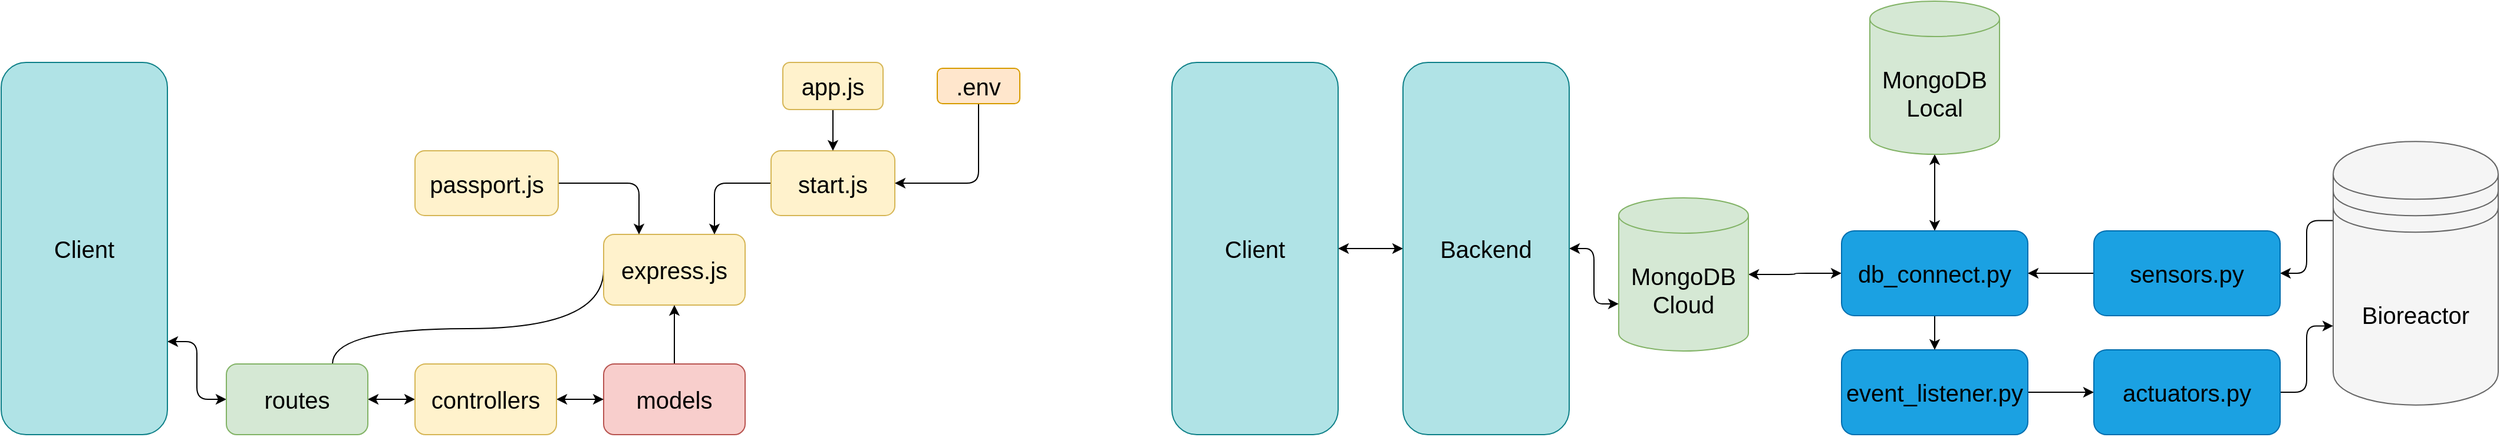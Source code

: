 <mxfile>
    <diagram id="_fO-0qVLtvQtgHuVrZ_L" name="Page-1">
        <mxGraphModel dx="2440" dy="1092" grid="0" gridSize="10" guides="1" tooltips="1" connect="1" arrows="1" fold="1" page="1" pageScale="1" pageWidth="850" pageHeight="1100" background="#ffffff" math="0" shadow="0">
            <root>
                <mxCell id="0"/>
                <mxCell id="1" parent="0"/>
                <mxCell id="70" style="edgeStyle=orthogonalEdgeStyle;html=1;exitX=0;exitY=0.5;exitDx=0;exitDy=0;entryX=0.75;entryY=0;entryDx=0;entryDy=0;strokeColor=#000000;fontColor=#000000;startArrow=none;startFill=0;endArrow=none;endFill=0;curved=1;" parent="1" source="21" target="44" edge="1">
                    <mxGeometry relative="1" as="geometry">
                        <Array as="points">
                            <mxPoint x="1218" y="571"/>
                            <mxPoint x="988" y="571"/>
                        </Array>
                    </mxGeometry>
                </mxCell>
                <mxCell id="21" value="express.js" style="rounded=1;whiteSpace=wrap;html=1;hachureGap=4;fontFamily=Helvetica;fontSize=20;labelBackgroundColor=none;shadow=0;fillColor=#fff2cc;strokeColor=#d6b656;fontColor=#000000;" parent="1" vertex="1">
                    <mxGeometry x="1218" y="491" width="120" height="60" as="geometry"/>
                </mxCell>
                <mxCell id="27" style="edgeStyle=orthogonalEdgeStyle;hachureGap=4;html=1;exitX=0;exitY=0.5;exitDx=0;exitDy=0;fontFamily=Helvetica;fontSize=16;fontColor=#000000;labelBackgroundColor=none;shadow=0;fillColor=#f5f5f5;strokeColor=#000000;" parent="1" source="24" target="21" edge="1">
                    <mxGeometry relative="1" as="geometry">
                        <Array as="points">
                            <mxPoint x="1312" y="448"/>
                        </Array>
                    </mxGeometry>
                </mxCell>
                <mxCell id="24" value="start.js" style="rounded=1;whiteSpace=wrap;html=1;hachureGap=4;fontFamily=Helvetica;fontSize=20;labelBackgroundColor=none;shadow=0;fillColor=#fff2cc;strokeColor=#d6b656;fontColor=#000000;" parent="1" vertex="1">
                    <mxGeometry x="1360" y="420" width="105" height="55" as="geometry"/>
                </mxCell>
                <mxCell id="73" style="edgeStyle=orthogonalEdgeStyle;html=1;exitX=0.5;exitY=1;exitDx=0;exitDy=0;entryX=1;entryY=0.5;entryDx=0;entryDy=0;strokeColor=#000000;fontColor=#000000;startArrow=none;startFill=0;endArrow=classic;endFill=1;" parent="1" source="28" target="24" edge="1">
                    <mxGeometry relative="1" as="geometry"/>
                </mxCell>
                <mxCell id="28" value=".env" style="rounded=1;whiteSpace=wrap;html=1;hachureGap=4;fontFamily=Helvetica;fontSize=20;labelBackgroundColor=none;shadow=0;fillColor=#ffe6cc;strokeColor=#d79b00;fontColor=#000000;" parent="1" vertex="1">
                    <mxGeometry x="1501" y="350" width="70" height="30" as="geometry"/>
                </mxCell>
                <mxCell id="31" style="edgeStyle=none;hachureGap=4;html=1;exitX=0.5;exitY=1;exitDx=0;exitDy=0;entryX=0.5;entryY=0;entryDx=0;entryDy=0;fontFamily=Helvetica;fontSize=16;fontColor=#000000;labelBackgroundColor=none;shadow=0;fillColor=#f5f5f5;strokeColor=#000000;" parent="1" source="30" target="24" edge="1">
                    <mxGeometry relative="1" as="geometry"/>
                </mxCell>
                <mxCell id="30" value="app.js" style="rounded=1;whiteSpace=wrap;html=1;hachureGap=4;fontFamily=Helvetica;fontSize=20;labelBackgroundColor=none;shadow=0;fillColor=#fff2cc;strokeColor=#d6b656;fontColor=#000000;" parent="1" vertex="1">
                    <mxGeometry x="1370" y="345" width="85" height="40" as="geometry"/>
                </mxCell>
                <mxCell id="100" style="edgeStyle=orthogonalEdgeStyle;rounded=1;sketch=0;hachureGap=4;jiggle=2;curveFitting=1;html=1;exitX=1;exitY=0.5;exitDx=0;exitDy=0;exitPerimeter=0;entryX=0;entryY=0.5;entryDx=0;entryDy=0;strokeColor=#000000;fontFamily=Architects Daughter;fontSource=https%3A%2F%2Ffonts.googleapis.com%2Fcss%3Ffamily%3DArchitects%2BDaughter;fontSize=46;fontColor=#000000;startArrow=classic;startFill=1;" edge="1" parent="1" source="32" target="83">
                    <mxGeometry relative="1" as="geometry"/>
                </mxCell>
                <mxCell id="32" value="MongoDB Cloud" style="shape=cylinder3;whiteSpace=wrap;html=1;boundedLbl=1;backgroundOutline=1;size=15;hachureGap=4;fontFamily=Helvetica;fontSize=20;labelBackgroundColor=none;shadow=0;fillColor=#d5e8d4;strokeColor=#82b366;fontColor=#000000;" parent="1" vertex="1">
                    <mxGeometry x="2079" y="459.99" width="110" height="130" as="geometry"/>
                </mxCell>
                <mxCell id="58" style="edgeStyle=none;html=1;exitX=0.5;exitY=0;exitDx=0;exitDy=0;entryX=0.5;entryY=1;entryDx=0;entryDy=0;startArrow=none;startFill=0;endArrow=classic;endFill=1;strokeColor=#000000;" parent="1" source="39" target="21" edge="1">
                    <mxGeometry relative="1" as="geometry"/>
                </mxCell>
                <mxCell id="39" value="models" style="rounded=1;whiteSpace=wrap;html=1;hachureGap=4;fontFamily=Helvetica;fontSize=20;labelBackgroundColor=none;shadow=0;fillColor=#f8cecc;strokeColor=#b85450;fontColor=#000000;" parent="1" vertex="1">
                    <mxGeometry x="1218" y="601" width="120" height="60" as="geometry"/>
                </mxCell>
                <mxCell id="46" style="edgeStyle=orthogonalEdgeStyle;curved=1;hachureGap=4;html=1;exitX=0;exitY=0.5;exitDx=0;exitDy=0;entryX=1;entryY=0.5;entryDx=0;entryDy=0;fontFamily=Helvetica;fontSize=16;fontColor=#000000;labelBackgroundColor=none;shadow=0;fillColor=#f5f5f5;strokeColor=#000000;startArrow=classic;startFill=1;endArrow=classic;endFill=1;" parent="1" source="42" target="44" edge="1">
                    <mxGeometry relative="1" as="geometry"/>
                </mxCell>
                <mxCell id="60" style="edgeStyle=none;html=1;exitX=1;exitY=0.5;exitDx=0;exitDy=0;entryX=0;entryY=0.5;entryDx=0;entryDy=0;strokeColor=#000000;startArrow=classic;startFill=1;endArrow=classic;endFill=1;" parent="1" source="42" target="39" edge="1">
                    <mxGeometry relative="1" as="geometry"/>
                </mxCell>
                <mxCell id="42" value="controllers" style="rounded=1;whiteSpace=wrap;html=1;hachureGap=4;fontFamily=Helvetica;fontSize=20;labelBackgroundColor=none;shadow=0;fillColor=#fff2cc;strokeColor=#d6b656;fontColor=#000000;" parent="1" vertex="1">
                    <mxGeometry x="1058" y="601" width="120" height="60" as="geometry"/>
                </mxCell>
                <mxCell id="95" style="edgeStyle=orthogonalEdgeStyle;rounded=1;sketch=0;hachureGap=4;jiggle=2;curveFitting=1;html=1;exitX=0;exitY=0.5;exitDx=0;exitDy=0;entryX=1;entryY=0.75;entryDx=0;entryDy=0;strokeColor=#000000;fontFamily=Architects Daughter;fontSource=https%3A%2F%2Ffonts.googleapis.com%2Fcss%3Ffamily%3DArchitects%2BDaughter;fontSize=16;startArrow=classic;startFill=1;" edge="1" parent="1" source="44" target="61">
                    <mxGeometry relative="1" as="geometry"/>
                </mxCell>
                <mxCell id="44" value="routes" style="rounded=1;whiteSpace=wrap;html=1;hachureGap=4;fontFamily=Helvetica;fontSize=20;labelBackgroundColor=none;shadow=0;fillColor=#d5e8d4;strokeColor=#82b366;fontColor=#000000;" parent="1" vertex="1">
                    <mxGeometry x="898" y="601" width="120" height="60" as="geometry"/>
                </mxCell>
                <mxCell id="88" style="edgeStyle=orthogonalEdgeStyle;rounded=1;sketch=0;hachureGap=4;jiggle=2;curveFitting=1;html=1;exitX=1;exitY=0.5;exitDx=0;exitDy=0;entryX=0;entryY=0.5;entryDx=0;entryDy=0;strokeColor=#000000;fontFamily=Architects Daughter;fontSource=https%3A%2F%2Ffonts.googleapis.com%2Fcss%3Ffamily%3DArchitects%2BDaughter;fontSize=16;" edge="1" parent="1" source="50" target="87">
                    <mxGeometry relative="1" as="geometry"/>
                </mxCell>
                <mxCell id="50" value="event_listener.py" style="rounded=1;whiteSpace=wrap;html=1;hachureGap=4;fontFamily=Helvetica;fontSize=20;labelBackgroundColor=none;shadow=0;fillColor=#1ba1e2;strokeColor=#006EAF;fontColor=#000000;glass=0;" parent="1" vertex="1">
                    <mxGeometry x="2268" y="588.99" width="158" height="72.01" as="geometry"/>
                </mxCell>
                <mxCell id="91" style="edgeStyle=orthogonalEdgeStyle;rounded=1;sketch=0;hachureGap=4;jiggle=2;curveFitting=1;html=1;exitX=0;exitY=0.3;exitDx=0;exitDy=0;entryX=1;entryY=0.5;entryDx=0;entryDy=0;strokeColor=#000000;fontFamily=Architects Daughter;fontSource=https%3A%2F%2Ffonts.googleapis.com%2Fcss%3Ffamily%3DArchitects%2BDaughter;fontSize=16;" edge="1" parent="1" source="54" target="90">
                    <mxGeometry relative="1" as="geometry"/>
                </mxCell>
                <mxCell id="54" value="Bioreactor" style="shape=datastore;whiteSpace=wrap;html=1;hachureGap=4;fontFamily=Helvetica;fontSize=20;labelBackgroundColor=none;shadow=0;fillColor=#f5f5f5;strokeColor=#666666;fontColor=#000000;" parent="1" vertex="1">
                    <mxGeometry x="2685" y="412.11" width="140" height="223.75" as="geometry"/>
                </mxCell>
                <mxCell id="61" value="Client" style="rounded=1;whiteSpace=wrap;html=1;hachureGap=4;fontFamily=Helvetica;fontSize=20;labelBackgroundColor=none;shadow=0;fillColor=#b0e3e6;strokeColor=#0e8088;fontColor=#000000;" parent="1" vertex="1">
                    <mxGeometry x="707" y="345" width="141" height="316" as="geometry"/>
                </mxCell>
                <mxCell id="82" style="edgeStyle=orthogonalEdgeStyle;html=1;exitX=1;exitY=0.5;exitDx=0;exitDy=0;entryX=0.25;entryY=0;entryDx=0;entryDy=0;strokeColor=#000000;" parent="1" source="80" target="21" edge="1">
                    <mxGeometry relative="1" as="geometry"/>
                </mxCell>
                <mxCell id="80" value="passport.js" style="rounded=1;whiteSpace=wrap;html=1;hachureGap=4;fontFamily=Helvetica;fontSize=20;labelBackgroundColor=none;shadow=0;fillColor=#fff2cc;strokeColor=#d6b656;fontColor=#000000;" parent="1" vertex="1">
                    <mxGeometry x="1058" y="420" width="121.5" height="55" as="geometry"/>
                </mxCell>
                <mxCell id="86" style="edgeStyle=none;rounded=1;sketch=0;hachureGap=4;jiggle=2;curveFitting=1;html=1;exitX=0.5;exitY=1;exitDx=0;exitDy=0;entryX=0.5;entryY=0;entryDx=0;entryDy=0;strokeColor=#000000;fontFamily=Architects Daughter;fontSource=https%3A%2F%2Ffonts.googleapis.com%2Fcss%3Ffamily%3DArchitects%2BDaughter;fontSize=16;" edge="1" parent="1" source="83" target="50">
                    <mxGeometry relative="1" as="geometry"/>
                </mxCell>
                <mxCell id="94" style="edgeStyle=orthogonalEdgeStyle;rounded=1;sketch=0;hachureGap=4;jiggle=2;curveFitting=1;html=1;exitX=0.5;exitY=0;exitDx=0;exitDy=0;entryX=0.5;entryY=1;entryDx=0;entryDy=0;entryPerimeter=0;strokeColor=#000000;fontFamily=Architects Daughter;fontSource=https%3A%2F%2Ffonts.googleapis.com%2Fcss%3Ffamily%3DArchitects%2BDaughter;fontSize=16;startArrow=classic;startFill=1;" edge="1" parent="1" source="83" target="93">
                    <mxGeometry relative="1" as="geometry"/>
                </mxCell>
                <mxCell id="83" value="db_connect.py" style="rounded=1;whiteSpace=wrap;html=1;hachureGap=4;fontFamily=Helvetica;fontSize=20;labelBackgroundColor=none;shadow=0;fillColor=#1ba1e2;strokeColor=#006EAF;fontColor=#000000;glass=0;" vertex="1" parent="1">
                    <mxGeometry x="2268" y="487.98" width="158" height="72.01" as="geometry"/>
                </mxCell>
                <mxCell id="89" style="edgeStyle=orthogonalEdgeStyle;rounded=1;sketch=0;hachureGap=4;jiggle=2;curveFitting=1;html=1;exitX=1;exitY=0.5;exitDx=0;exitDy=0;entryX=0;entryY=0.7;entryDx=0;entryDy=0;strokeColor=#000000;fontFamily=Architects Daughter;fontSource=https%3A%2F%2Ffonts.googleapis.com%2Fcss%3Ffamily%3DArchitects%2BDaughter;fontSize=16;" edge="1" parent="1" source="87" target="54">
                    <mxGeometry relative="1" as="geometry"/>
                </mxCell>
                <mxCell id="87" value="actuators.py" style="rounded=1;whiteSpace=wrap;html=1;hachureGap=4;fontFamily=Helvetica;fontSize=20;labelBackgroundColor=none;shadow=0;fillColor=#1ba1e2;strokeColor=#006EAF;fontColor=#000000;glass=0;" vertex="1" parent="1">
                    <mxGeometry x="2482" y="588.99" width="158" height="72.01" as="geometry"/>
                </mxCell>
                <mxCell id="92" style="edgeStyle=orthogonalEdgeStyle;rounded=1;sketch=0;hachureGap=4;jiggle=2;curveFitting=1;html=1;exitX=0;exitY=0.5;exitDx=0;exitDy=0;entryX=1;entryY=0.5;entryDx=0;entryDy=0;strokeColor=#000000;fontFamily=Architects Daughter;fontSource=https%3A%2F%2Ffonts.googleapis.com%2Fcss%3Ffamily%3DArchitects%2BDaughter;fontSize=16;" edge="1" parent="1" source="90" target="83">
                    <mxGeometry relative="1" as="geometry"/>
                </mxCell>
                <mxCell id="90" value="sensors.py" style="rounded=1;whiteSpace=wrap;html=1;hachureGap=4;fontFamily=Helvetica;fontSize=20;labelBackgroundColor=none;shadow=0;fillColor=#1ba1e2;strokeColor=#006EAF;fontColor=#000000;glass=0;" vertex="1" parent="1">
                    <mxGeometry x="2482" y="487.98" width="158" height="72.01" as="geometry"/>
                </mxCell>
                <mxCell id="93" value="MongoDB Local" style="shape=cylinder3;whiteSpace=wrap;html=1;boundedLbl=1;backgroundOutline=1;size=15;hachureGap=4;fontFamily=Helvetica;fontSize=20;labelBackgroundColor=none;shadow=0;fillColor=#d5e8d4;strokeColor=#82b366;fontColor=#000000;" vertex="1" parent="1">
                    <mxGeometry x="2292" y="292.99" width="110" height="130" as="geometry"/>
                </mxCell>
                <mxCell id="103" style="edgeStyle=orthogonalEdgeStyle;rounded=1;sketch=0;hachureGap=4;jiggle=2;curveFitting=1;html=1;exitX=1;exitY=0.5;exitDx=0;exitDy=0;entryX=0;entryY=0.5;entryDx=0;entryDy=0;strokeColor=#000000;fontFamily=Architects Daughter;fontSource=https%3A%2F%2Ffonts.googleapis.com%2Fcss%3Ffamily%3DArchitects%2BDaughter;fontSize=46;fontColor=#000000;startArrow=classic;startFill=1;" edge="1" parent="1" source="101" target="102">
                    <mxGeometry relative="1" as="geometry"/>
                </mxCell>
                <mxCell id="101" value="Client" style="rounded=1;whiteSpace=wrap;html=1;hachureGap=4;fontFamily=Helvetica;fontSize=20;labelBackgroundColor=none;shadow=0;fillColor=#b0e3e6;strokeColor=#0e8088;fontColor=#000000;" vertex="1" parent="1">
                    <mxGeometry x="1700" y="345" width="141" height="316" as="geometry"/>
                </mxCell>
                <mxCell id="104" style="edgeStyle=orthogonalEdgeStyle;rounded=1;sketch=0;hachureGap=4;jiggle=2;curveFitting=1;html=1;exitX=1;exitY=0.5;exitDx=0;exitDy=0;entryX=0;entryY=0;entryDx=0;entryDy=90;entryPerimeter=0;strokeColor=#000000;fontFamily=Architects Daughter;fontSource=https%3A%2F%2Ffonts.googleapis.com%2Fcss%3Ffamily%3DArchitects%2BDaughter;fontSize=46;fontColor=#000000;startArrow=classic;startFill=1;" edge="1" parent="1" source="102" target="32">
                    <mxGeometry relative="1" as="geometry"/>
                </mxCell>
                <mxCell id="102" value="Backend" style="rounded=1;whiteSpace=wrap;html=1;hachureGap=4;fontFamily=Helvetica;fontSize=20;labelBackgroundColor=none;shadow=0;fillColor=#b0e3e6;strokeColor=#0e8088;fontColor=#000000;" vertex="1" parent="1">
                    <mxGeometry x="1896" y="345" width="141" height="316" as="geometry"/>
                </mxCell>
            </root>
        </mxGraphModel>
    </diagram>
</mxfile>